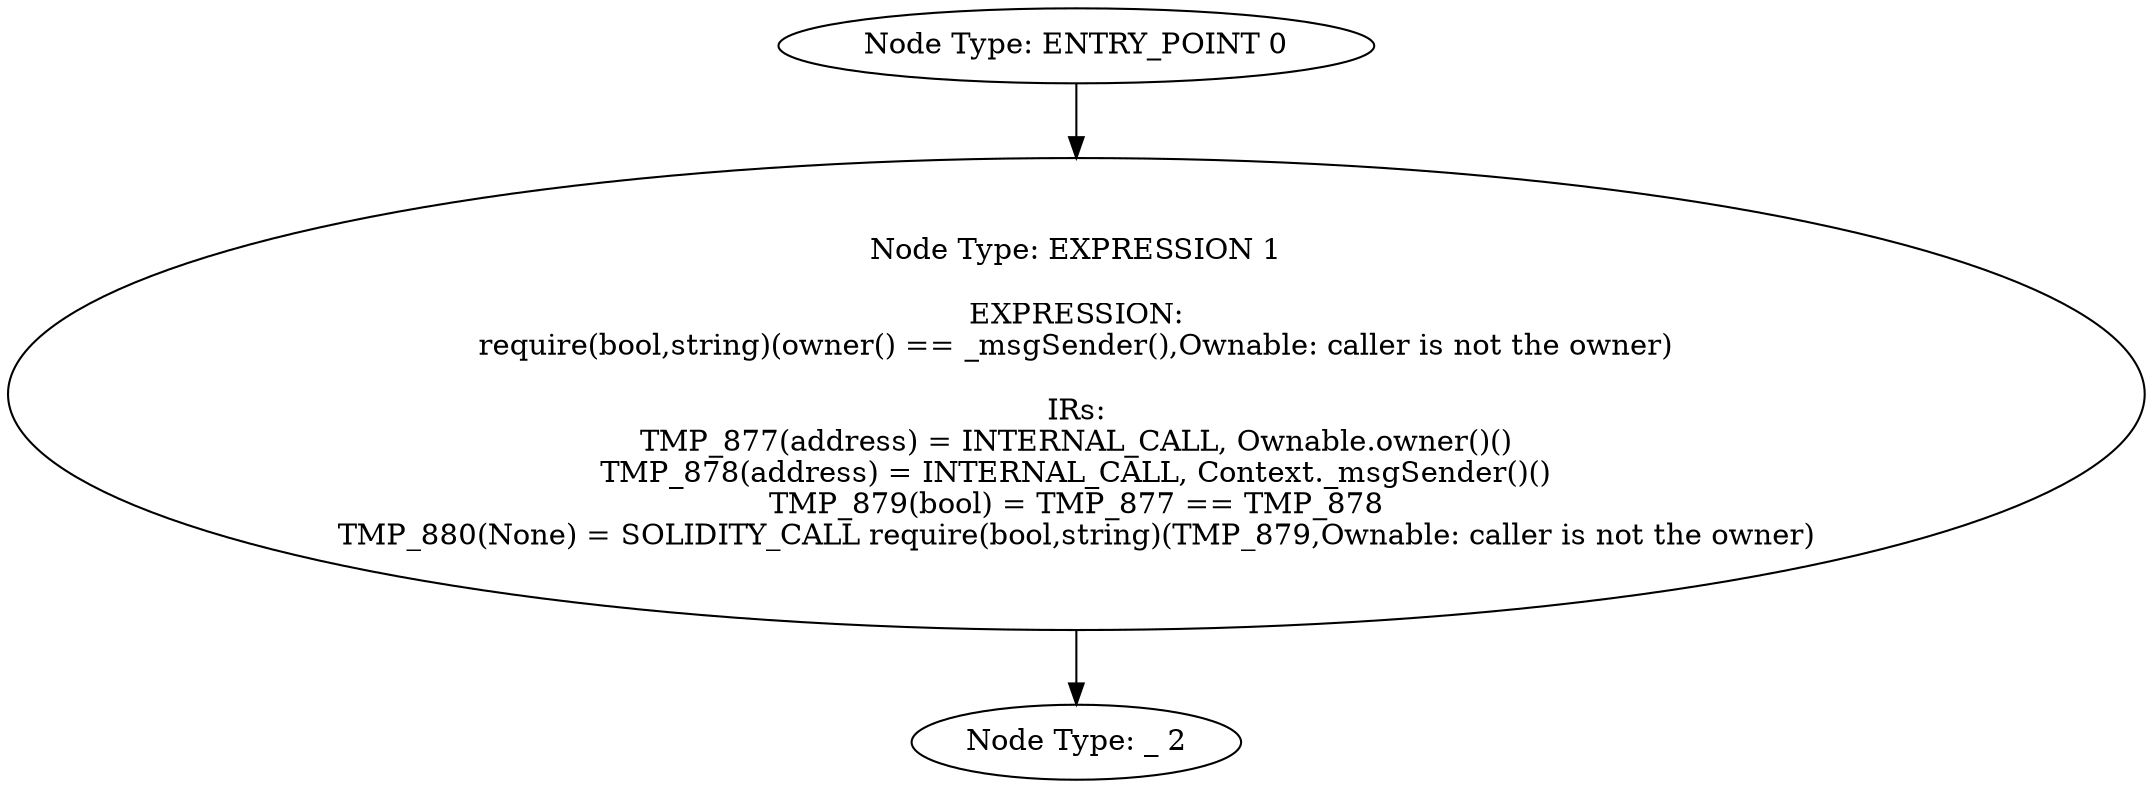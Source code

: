 digraph{
0[label="Node Type: ENTRY_POINT 0
"];
0->1;
1[label="Node Type: EXPRESSION 1

EXPRESSION:
require(bool,string)(owner() == _msgSender(),Ownable: caller is not the owner)

IRs:
TMP_877(address) = INTERNAL_CALL, Ownable.owner()()
TMP_878(address) = INTERNAL_CALL, Context._msgSender()()
TMP_879(bool) = TMP_877 == TMP_878
TMP_880(None) = SOLIDITY_CALL require(bool,string)(TMP_879,Ownable: caller is not the owner)"];
1->2;
2[label="Node Type: _ 2
"];
}
